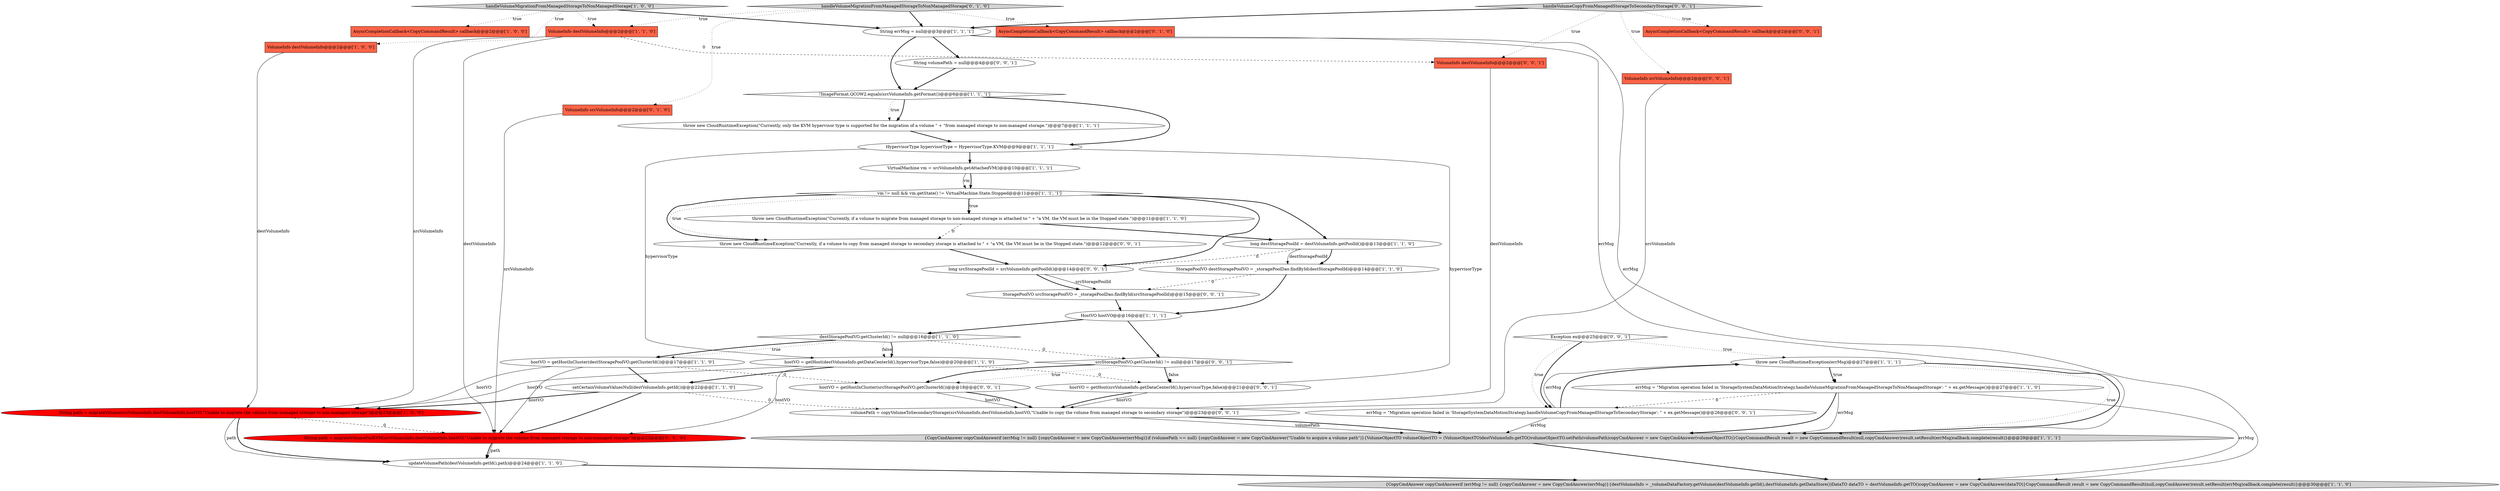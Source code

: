 digraph {
0 [style = filled, label = "updateVolumePath(destVolumeInfo.getId(),path)@@@24@@@['1', '1', '0']", fillcolor = white, shape = ellipse image = "AAA0AAABBB1BBB"];
6 [style = filled, label = "HypervisorType hypervisorType = HypervisorType.KVM@@@9@@@['1', '1', '1']", fillcolor = white, shape = ellipse image = "AAA0AAABBB1BBB"];
14 [style = filled, label = "vm != null && vm.getState() != VirtualMachine.State.Stopped@@@11@@@['1', '1', '1']", fillcolor = white, shape = diamond image = "AAA0AAABBB1BBB"];
9 [style = filled, label = "throw new CloudRuntimeException(\"Currently, only the KVM hypervisor type is supported for the migration of a volume \" + \"from managed storage to non-managed storage.\")@@@7@@@['1', '1', '1']", fillcolor = white, shape = ellipse image = "AAA0AAABBB1BBB"];
23 [style = filled, label = "{CopyCmdAnswer copyCmdAnswerif (errMsg != null) {copyCmdAnswer = new CopyCmdAnswer(errMsg)}if (volumePath == null) {copyCmdAnswer = new CopyCmdAnswer(\"Unable to acquire a volume path\")}{VolumeObjectTO volumeObjectTO = (VolumeObjectTO)destVolumeInfo.getTO()volumeObjectTO.setPath(volumePath)copyCmdAnswer = new CopyCmdAnswer(volumeObjectTO)}CopyCommandResult result = new CopyCommandResult(null,copyCmdAnswer)result.setResult(errMsg)callback.complete(result)}@@@29@@@['1', '1', '1']", fillcolor = lightgray, shape = ellipse image = "AAA0AAABBB1BBB"];
30 [style = filled, label = "VolumeInfo srcVolumeInfo@@@2@@@['0', '0', '1']", fillcolor = tomato, shape = box image = "AAA0AAABBB3BBB"];
27 [style = filled, label = "String path = migrateVolumeForKVM(srcVolumeInfo,destVolumeInfo,hostVO,\"Unable to migrate the volume from managed storage to non-managed storage\")@@@23@@@['0', '1', '0']", fillcolor = red, shape = ellipse image = "AAA1AAABBB2BBB"];
4 [style = filled, label = "throw new CloudRuntimeException(errMsg)@@@27@@@['1', '1', '1']", fillcolor = white, shape = ellipse image = "AAA0AAABBB1BBB"];
18 [style = filled, label = "HostVO hostVO@@@16@@@['1', '1', '1']", fillcolor = white, shape = ellipse image = "AAA0AAABBB1BBB"];
28 [style = filled, label = "Exception ex@@@25@@@['0', '0', '1']", fillcolor = white, shape = diamond image = "AAA0AAABBB3BBB"];
26 [style = filled, label = "AsyncCompletionCallback<CopyCommandResult> callback@@@2@@@['0', '1', '0']", fillcolor = tomato, shape = box image = "AAA0AAABBB2BBB"];
10 [style = filled, label = "hostVO = getHost(destVolumeInfo.getDataCenterId(),hypervisorType,false)@@@20@@@['1', '1', '0']", fillcolor = white, shape = ellipse image = "AAA0AAABBB1BBB"];
5 [style = filled, label = "VolumeInfo destVolumeInfo@@@2@@@['1', '0', '0']", fillcolor = tomato, shape = box image = "AAA0AAABBB1BBB"];
2 [style = filled, label = "String errMsg = null@@@3@@@['1', '1', '1']", fillcolor = white, shape = ellipse image = "AAA0AAABBB1BBB"];
19 [style = filled, label = "VolumeInfo destVolumeInfo@@@2@@@['1', '1', '0']", fillcolor = tomato, shape = box image = "AAA0AAABBB1BBB"];
31 [style = filled, label = "hostVO = getHostInCluster(srcStoragePoolVO.getClusterId())@@@18@@@['0', '0', '1']", fillcolor = white, shape = ellipse image = "AAA0AAABBB3BBB"];
13 [style = filled, label = "StoragePoolVO destStoragePoolVO = _storagePoolDao.findById(destStoragePoolId)@@@14@@@['1', '1', '0']", fillcolor = white, shape = ellipse image = "AAA0AAABBB1BBB"];
12 [style = filled, label = "throw new CloudRuntimeException(\"Currently, if a volume to migrate from managed storage to non-managed storage is attached to \" + \"a VM, the VM must be in the Stopped state.\")@@@11@@@['1', '1', '0']", fillcolor = white, shape = ellipse image = "AAA0AAABBB1BBB"];
41 [style = filled, label = "srcStoragePoolVO.getClusterId() != null@@@17@@@['0', '0', '1']", fillcolor = white, shape = diamond image = "AAA0AAABBB3BBB"];
8 [style = filled, label = "long destStoragePoolId = destVolumeInfo.getPoolId()@@@13@@@['1', '1', '0']", fillcolor = white, shape = ellipse image = "AAA0AAABBB1BBB"];
11 [style = filled, label = "{CopyCmdAnswer copyCmdAnswerif (errMsg != null) {copyCmdAnswer = new CopyCmdAnswer(errMsg)}{destVolumeInfo = _volumeDataFactory.getVolume(destVolumeInfo.getId(),destVolumeInfo.getDataStore())DataTO dataTO = destVolumeInfo.getTO()copyCmdAnswer = new CopyCmdAnswer(dataTO)}CopyCommandResult result = new CopyCommandResult(null,copyCmdAnswer)result.setResult(errMsg)callback.complete(result)}@@@30@@@['1', '1', '0']", fillcolor = lightgray, shape = ellipse image = "AAA0AAABBB1BBB"];
16 [style = filled, label = "AsyncCompletionCallback<CopyCommandResult> callback@@@2@@@['1', '0', '0']", fillcolor = tomato, shape = box image = "AAA0AAABBB1BBB"];
25 [style = filled, label = "VolumeInfo srcVolumeInfo@@@2@@@['0', '1', '0']", fillcolor = tomato, shape = box image = "AAA0AAABBB2BBB"];
15 [style = filled, label = "handleVolumeMigrationFromManagedStorageToNonManagedStorage['1', '0', '0']", fillcolor = lightgray, shape = diamond image = "AAA0AAABBB1BBB"];
3 [style = filled, label = "hostVO = getHostInCluster(destStoragePoolVO.getClusterId())@@@17@@@['1', '1', '0']", fillcolor = white, shape = ellipse image = "AAA0AAABBB1BBB"];
36 [style = filled, label = "long srcStoragePoolId = srcVolumeInfo.getPoolId()@@@14@@@['0', '0', '1']", fillcolor = white, shape = ellipse image = "AAA0AAABBB3BBB"];
20 [style = filled, label = "setCertainVolumeValuesNull(destVolumeInfo.getId())@@@22@@@['1', '1', '0']", fillcolor = white, shape = ellipse image = "AAA0AAABBB1BBB"];
32 [style = filled, label = "errMsg = \"Migration operation failed in 'StorageSystemDataMotionStrategy.handleVolumeCopyFromManagedStorageToSecondaryStorage': \" + ex.getMessage()@@@26@@@['0', '0', '1']", fillcolor = white, shape = ellipse image = "AAA0AAABBB3BBB"];
17 [style = filled, label = "VirtualMachine vm = srcVolumeInfo.getAttachedVM()@@@10@@@['1', '1', '1']", fillcolor = white, shape = ellipse image = "AAA0AAABBB1BBB"];
7 [style = filled, label = "String path = migrateVolume(srcVolumeInfo,destVolumeInfo,hostVO,\"Unable to migrate the volume from managed storage to non-managed storage\")@@@23@@@['1', '0', '0']", fillcolor = red, shape = ellipse image = "AAA1AAABBB1BBB"];
24 [style = filled, label = "handleVolumeMigrationFromManagedStorageToNonManagedStorage['0', '1', '0']", fillcolor = lightgray, shape = diamond image = "AAA0AAABBB2BBB"];
34 [style = filled, label = "volumePath = copyVolumeToSecondaryStorage(srcVolumeInfo,destVolumeInfo,hostVO,\"Unable to copy the volume from managed storage to secondary storage\")@@@23@@@['0', '0', '1']", fillcolor = white, shape = ellipse image = "AAA0AAABBB3BBB"];
40 [style = filled, label = "String volumePath = null@@@4@@@['0', '0', '1']", fillcolor = white, shape = ellipse image = "AAA0AAABBB3BBB"];
37 [style = filled, label = "hostVO = getHost(srcVolumeInfo.getDataCenterId(),hypervisorType,false)@@@21@@@['0', '0', '1']", fillcolor = white, shape = ellipse image = "AAA0AAABBB3BBB"];
29 [style = filled, label = "AsyncCompletionCallback<CopyCommandResult> callback@@@2@@@['0', '0', '1']", fillcolor = tomato, shape = box image = "AAA0AAABBB3BBB"];
39 [style = filled, label = "StoragePoolVO srcStoragePoolVO = _storagePoolDao.findById(srcStoragePoolId)@@@15@@@['0', '0', '1']", fillcolor = white, shape = ellipse image = "AAA0AAABBB3BBB"];
35 [style = filled, label = "VolumeInfo destVolumeInfo@@@2@@@['0', '0', '1']", fillcolor = tomato, shape = box image = "AAA0AAABBB3BBB"];
21 [style = filled, label = "errMsg = \"Migration operation failed in 'StorageSystemDataMotionStrategy.handleVolumeMigrationFromManagedStorageToNonManagedStorage': \" + ex.getMessage()@@@27@@@['1', '1', '0']", fillcolor = white, shape = ellipse image = "AAA0AAABBB1BBB"];
22 [style = filled, label = "!ImageFormat.QCOW2.equals(srcVolumeInfo.getFormat())@@@6@@@['1', '1', '1']", fillcolor = white, shape = diamond image = "AAA0AAABBB1BBB"];
33 [style = filled, label = "throw new CloudRuntimeException(\"Currently, if a volume to copy from managed storage to secondary storage is attached to \" + \"a VM, the VM must be in the Stopped state.\")@@@12@@@['0', '0', '1']", fillcolor = white, shape = ellipse image = "AAA0AAABBB3BBB"];
1 [style = filled, label = "destStoragePoolVO.getClusterId() != null@@@16@@@['1', '1', '0']", fillcolor = white, shape = diamond image = "AAA0AAABBB1BBB"];
38 [style = filled, label = "handleVolumeCopyFromManagedStorageToSecondaryStorage['0', '0', '1']", fillcolor = lightgray, shape = diamond image = "AAA0AAABBB3BBB"];
31->34 [style = solid, label="hostVO"];
2->11 [style = solid, label="errMsg"];
24->25 [style = dotted, label="true"];
3->7 [style = solid, label="hostVO"];
9->6 [style = bold, label=""];
20->27 [style = bold, label=""];
1->3 [style = dotted, label="true"];
39->18 [style = bold, label=""];
17->14 [style = bold, label=""];
40->22 [style = bold, label=""];
32->4 [style = bold, label=""];
14->12 [style = dotted, label="true"];
27->0 [style = bold, label=""];
3->31 [style = dashed, label="0"];
4->23 [style = dotted, label="true"];
6->10 [style = solid, label="hypervisorType"];
22->9 [style = bold, label=""];
41->37 [style = bold, label=""];
4->21 [style = bold, label=""];
7->0 [style = bold, label=""];
15->16 [style = dotted, label="true"];
2->23 [style = solid, label="errMsg"];
21->32 [style = dashed, label="0"];
38->2 [style = bold, label=""];
18->1 [style = bold, label=""];
32->4 [style = solid, label="errMsg"];
24->26 [style = dotted, label="true"];
20->34 [style = dashed, label="0"];
33->36 [style = bold, label=""];
3->27 [style = solid, label="hostVO"];
21->23 [style = solid, label="errMsg"];
24->19 [style = dotted, label="true"];
34->23 [style = solid, label="volumePath"];
14->8 [style = bold, label=""];
18->41 [style = bold, label=""];
19->35 [style = dashed, label="0"];
20->7 [style = bold, label=""];
22->9 [style = dotted, label="true"];
37->34 [style = solid, label="hostVO"];
4->23 [style = bold, label=""];
13->18 [style = bold, label=""];
22->6 [style = bold, label=""];
32->23 [style = solid, label="errMsg"];
21->23 [style = bold, label=""];
14->36 [style = bold, label=""];
6->17 [style = bold, label=""];
15->5 [style = dotted, label="true"];
12->33 [style = dashed, label="0"];
7->0 [style = solid, label="path"];
1->3 [style = bold, label=""];
10->7 [style = solid, label="hostVO"];
0->11 [style = bold, label=""];
8->13 [style = solid, label="destStoragePoolId"];
21->11 [style = solid, label="errMsg"];
10->27 [style = solid, label="hostVO"];
8->36 [style = dashed, label="0"];
36->39 [style = bold, label=""];
31->34 [style = bold, label=""];
41->37 [style = dotted, label="false"];
28->32 [style = bold, label=""];
38->30 [style = dotted, label="true"];
25->27 [style = solid, label="srcVolumeInfo"];
4->21 [style = dotted, label="true"];
13->39 [style = dashed, label="0"];
1->10 [style = dotted, label="false"];
28->32 [style = dotted, label="true"];
12->8 [style = bold, label=""];
5->7 [style = solid, label="destVolumeInfo"];
28->4 [style = dotted, label="true"];
41->31 [style = bold, label=""];
34->23 [style = bold, label=""];
23->11 [style = bold, label=""];
19->27 [style = solid, label="destVolumeInfo"];
8->13 [style = bold, label=""];
41->31 [style = dotted, label="true"];
15->2 [style = bold, label=""];
10->20 [style = bold, label=""];
17->14 [style = solid, label="vm"];
14->33 [style = dotted, label="true"];
36->39 [style = solid, label="srcStoragePoolId"];
24->2 [style = bold, label=""];
27->0 [style = solid, label="path"];
2->40 [style = bold, label=""];
1->41 [style = dashed, label="0"];
30->34 [style = solid, label="srcVolumeInfo"];
14->33 [style = bold, label=""];
19->7 [style = solid, label="srcVolumeInfo"];
7->27 [style = dashed, label="0"];
6->37 [style = solid, label="hypervisorType"];
3->20 [style = bold, label=""];
38->35 [style = dotted, label="true"];
15->19 [style = dotted, label="true"];
37->34 [style = bold, label=""];
14->12 [style = bold, label=""];
10->37 [style = dashed, label="0"];
38->29 [style = dotted, label="true"];
2->22 [style = bold, label=""];
1->10 [style = bold, label=""];
35->34 [style = solid, label="destVolumeInfo"];
}
